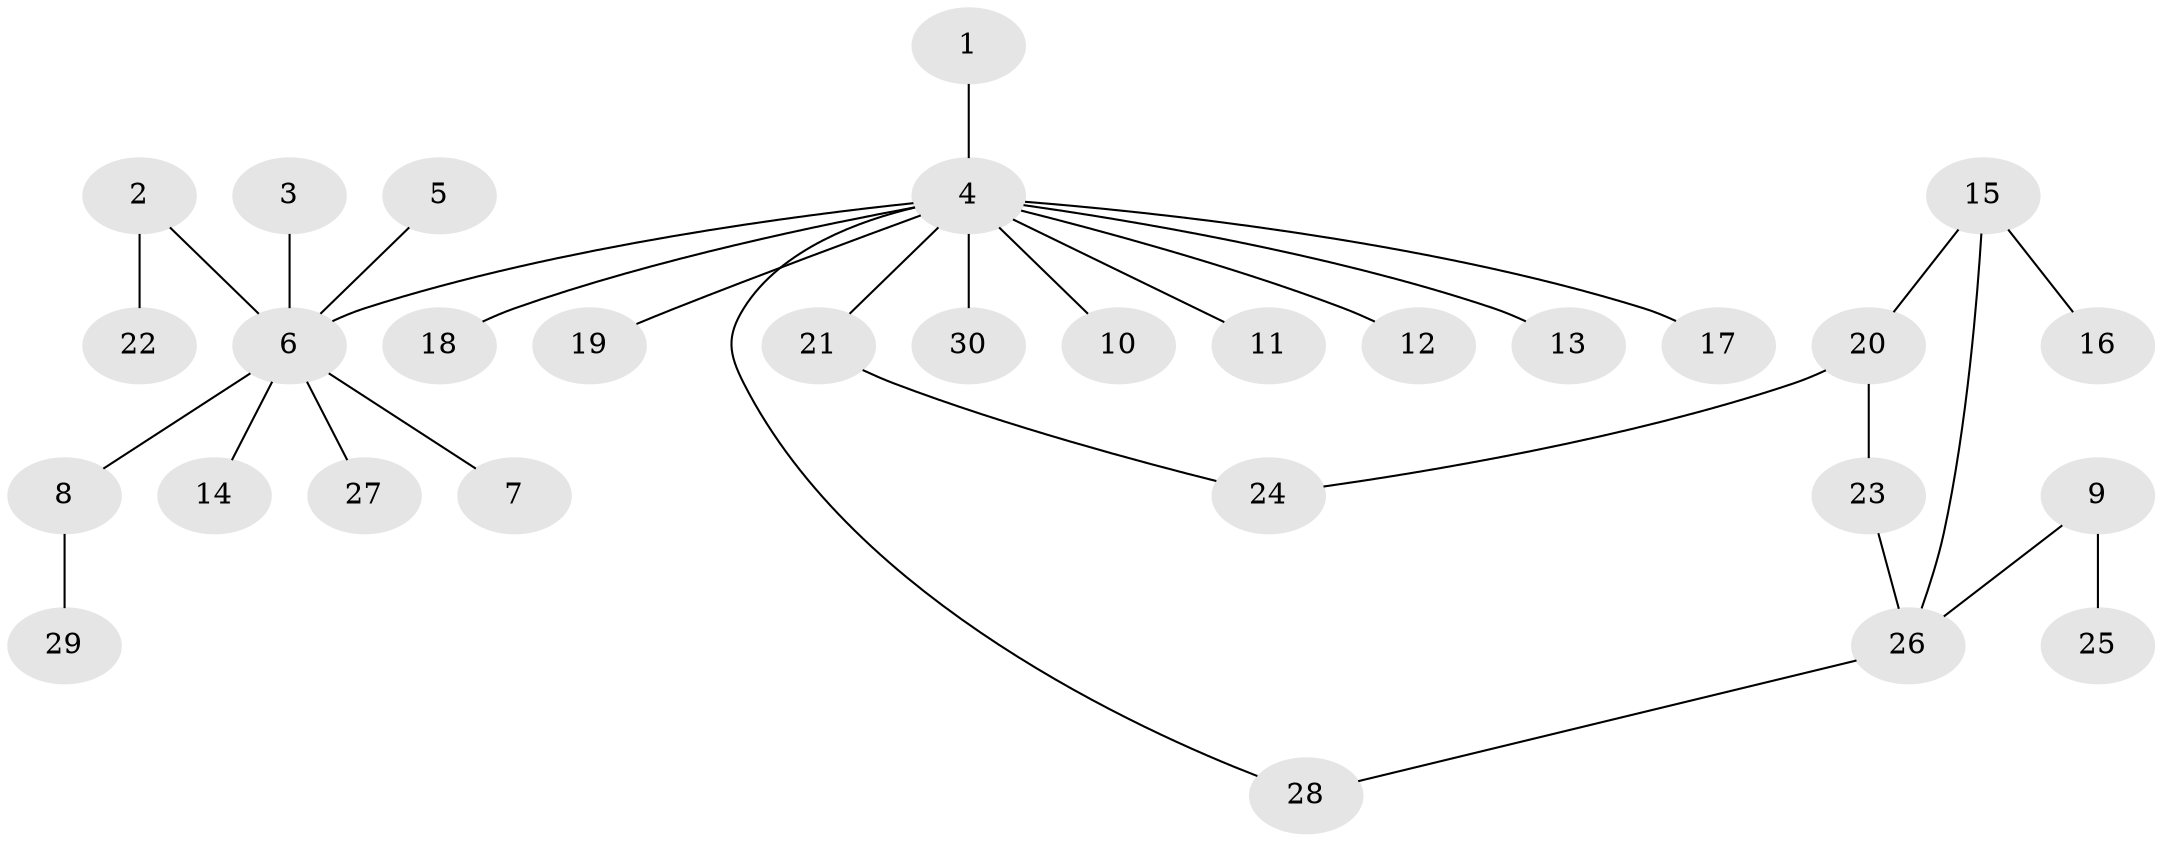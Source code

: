 // original degree distribution, {14: 0.01694915254237288, 10: 0.01694915254237288, 4: 0.05084745762711865, 6: 0.01694915254237288, 2: 0.1864406779661017, 1: 0.6271186440677966, 3: 0.05084745762711865, 5: 0.03389830508474576}
// Generated by graph-tools (version 1.1) at 2025/01/03/09/25 03:01:39]
// undirected, 30 vertices, 31 edges
graph export_dot {
graph [start="1"]
  node [color=gray90,style=filled];
  1;
  2;
  3;
  4;
  5;
  6;
  7;
  8;
  9;
  10;
  11;
  12;
  13;
  14;
  15;
  16;
  17;
  18;
  19;
  20;
  21;
  22;
  23;
  24;
  25;
  26;
  27;
  28;
  29;
  30;
  1 -- 4 [weight=1.0];
  2 -- 6 [weight=1.0];
  2 -- 22 [weight=1.0];
  3 -- 6 [weight=1.0];
  4 -- 6 [weight=1.0];
  4 -- 10 [weight=1.0];
  4 -- 11 [weight=1.0];
  4 -- 12 [weight=1.0];
  4 -- 13 [weight=1.0];
  4 -- 17 [weight=1.0];
  4 -- 18 [weight=1.0];
  4 -- 19 [weight=1.0];
  4 -- 21 [weight=1.0];
  4 -- 28 [weight=1.0];
  4 -- 30 [weight=1.0];
  5 -- 6 [weight=1.0];
  6 -- 7 [weight=1.0];
  6 -- 8 [weight=1.0];
  6 -- 14 [weight=1.0];
  6 -- 27 [weight=1.0];
  8 -- 29 [weight=1.0];
  9 -- 25 [weight=1.0];
  9 -- 26 [weight=1.0];
  15 -- 16 [weight=1.0];
  15 -- 20 [weight=1.0];
  15 -- 26 [weight=1.0];
  20 -- 23 [weight=1.0];
  20 -- 24 [weight=1.0];
  21 -- 24 [weight=1.0];
  23 -- 26 [weight=1.0];
  26 -- 28 [weight=1.0];
}
